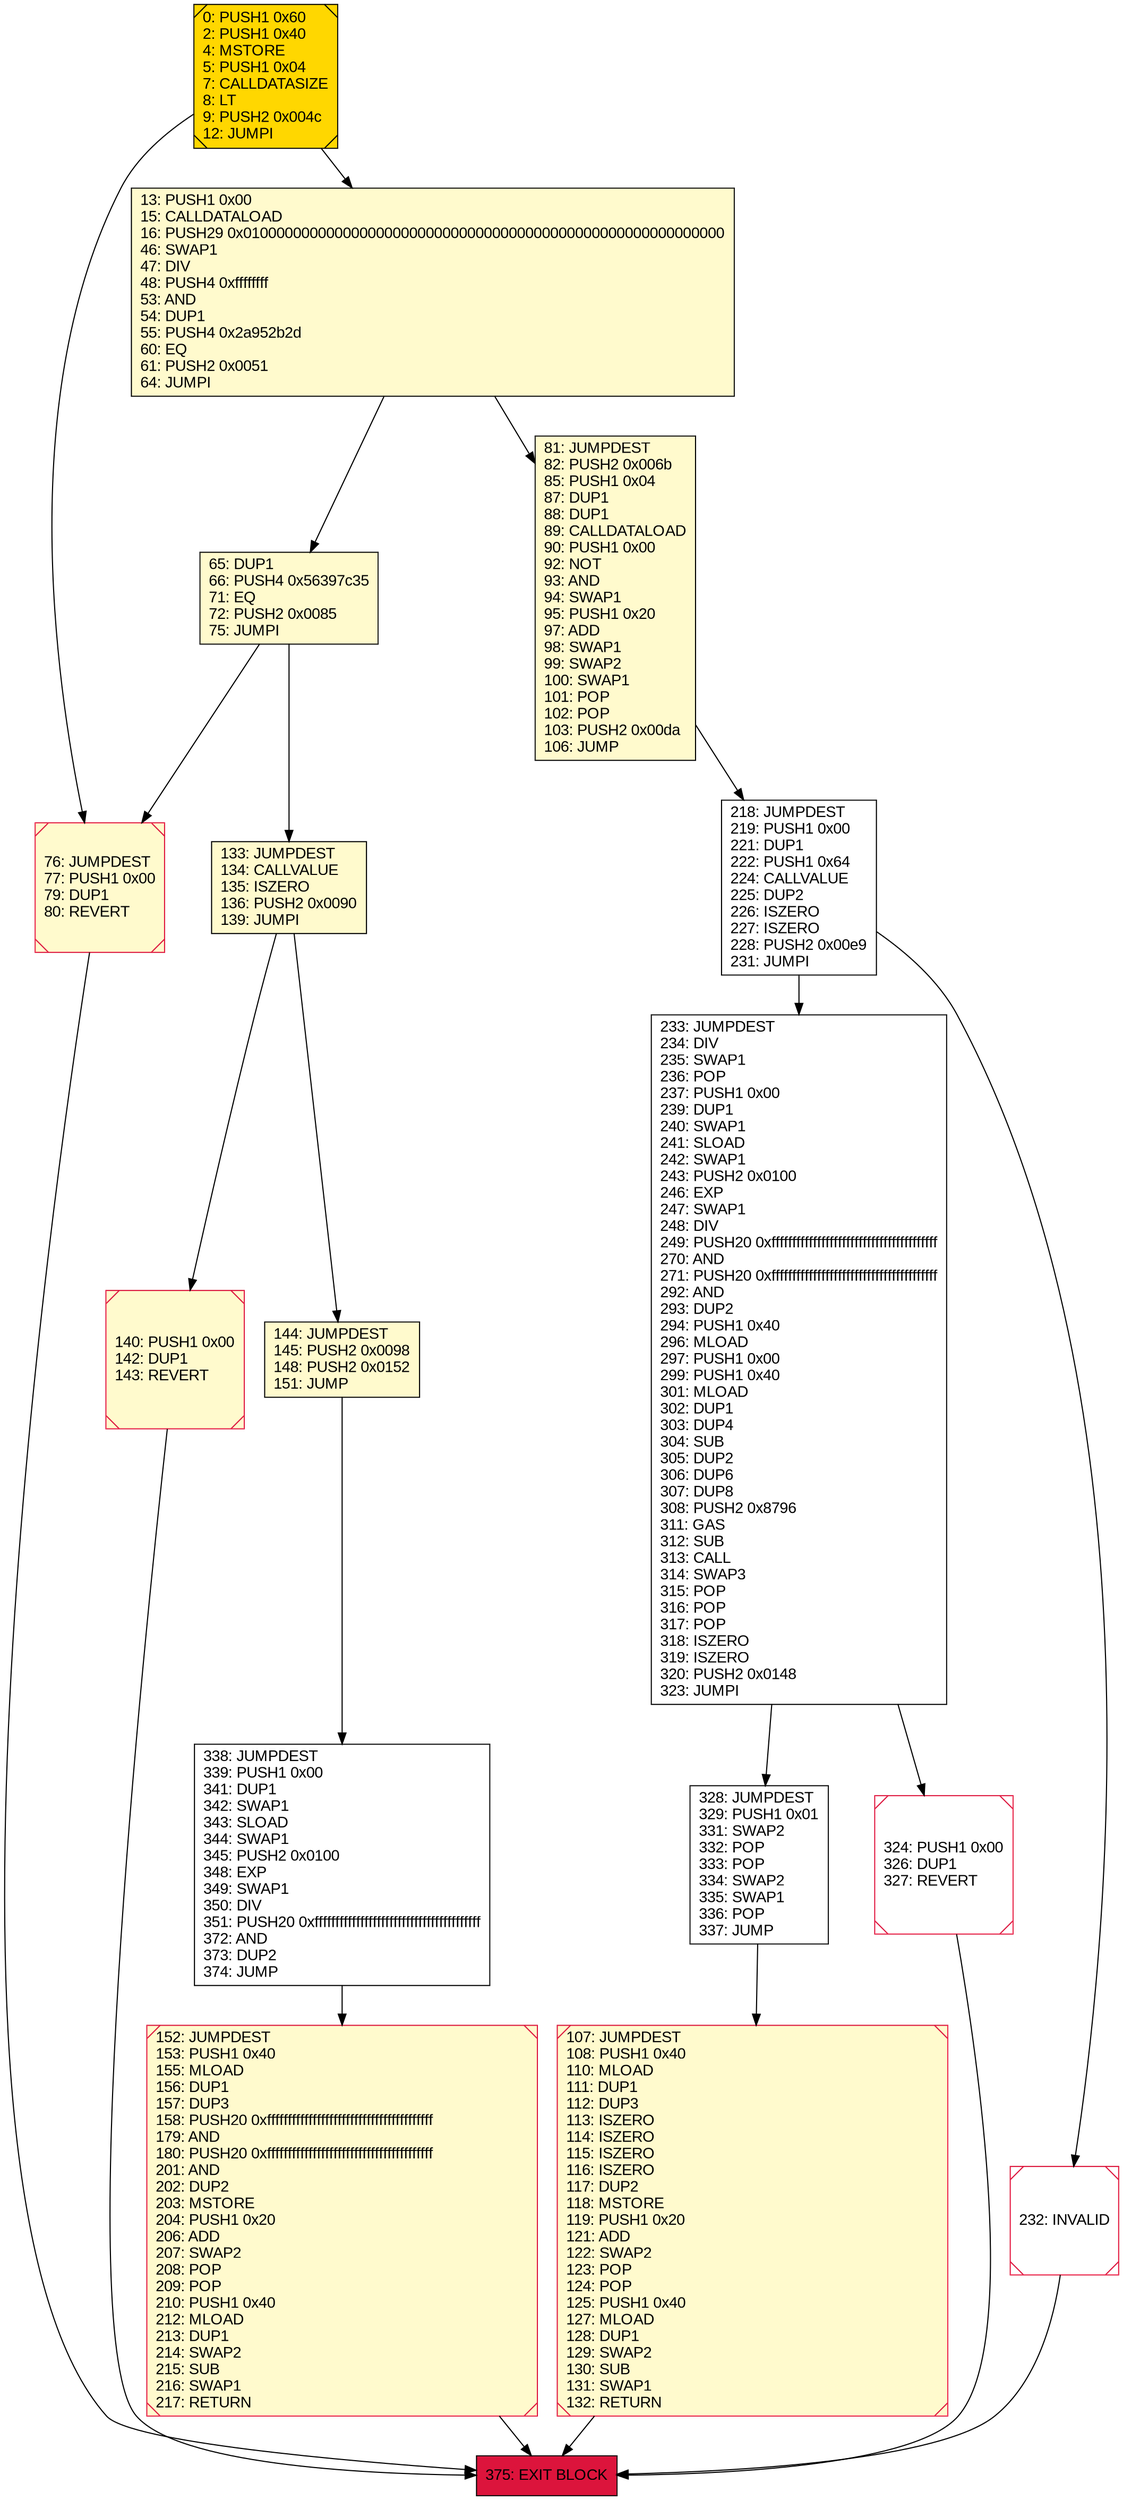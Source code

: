 digraph G {
bgcolor=transparent rankdir=UD;
node [shape=box style=filled color=black fillcolor=white fontname=arial fontcolor=black];
218 [label="218: JUMPDEST\l219: PUSH1 0x00\l221: DUP1\l222: PUSH1 0x64\l224: CALLVALUE\l225: DUP2\l226: ISZERO\l227: ISZERO\l228: PUSH2 0x00e9\l231: JUMPI\l" ];
81 [label="81: JUMPDEST\l82: PUSH2 0x006b\l85: PUSH1 0x04\l87: DUP1\l88: DUP1\l89: CALLDATALOAD\l90: PUSH1 0x00\l92: NOT\l93: AND\l94: SWAP1\l95: PUSH1 0x20\l97: ADD\l98: SWAP1\l99: SWAP2\l100: SWAP1\l101: POP\l102: POP\l103: PUSH2 0x00da\l106: JUMP\l" fillcolor=lemonchiffon ];
338 [label="338: JUMPDEST\l339: PUSH1 0x00\l341: DUP1\l342: SWAP1\l343: SLOAD\l344: SWAP1\l345: PUSH2 0x0100\l348: EXP\l349: SWAP1\l350: DIV\l351: PUSH20 0xffffffffffffffffffffffffffffffffffffffff\l372: AND\l373: DUP2\l374: JUMP\l" ];
324 [label="324: PUSH1 0x00\l326: DUP1\l327: REVERT\l" shape=Msquare color=crimson ];
0 [label="0: PUSH1 0x60\l2: PUSH1 0x40\l4: MSTORE\l5: PUSH1 0x04\l7: CALLDATASIZE\l8: LT\l9: PUSH2 0x004c\l12: JUMPI\l" fillcolor=lemonchiffon shape=Msquare fillcolor=gold ];
144 [label="144: JUMPDEST\l145: PUSH2 0x0098\l148: PUSH2 0x0152\l151: JUMP\l" fillcolor=lemonchiffon ];
76 [label="76: JUMPDEST\l77: PUSH1 0x00\l79: DUP1\l80: REVERT\l" fillcolor=lemonchiffon shape=Msquare color=crimson ];
152 [label="152: JUMPDEST\l153: PUSH1 0x40\l155: MLOAD\l156: DUP1\l157: DUP3\l158: PUSH20 0xffffffffffffffffffffffffffffffffffffffff\l179: AND\l180: PUSH20 0xffffffffffffffffffffffffffffffffffffffff\l201: AND\l202: DUP2\l203: MSTORE\l204: PUSH1 0x20\l206: ADD\l207: SWAP2\l208: POP\l209: POP\l210: PUSH1 0x40\l212: MLOAD\l213: DUP1\l214: SWAP2\l215: SUB\l216: SWAP1\l217: RETURN\l" fillcolor=lemonchiffon shape=Msquare color=crimson ];
140 [label="140: PUSH1 0x00\l142: DUP1\l143: REVERT\l" fillcolor=lemonchiffon shape=Msquare color=crimson ];
65 [label="65: DUP1\l66: PUSH4 0x56397c35\l71: EQ\l72: PUSH2 0x0085\l75: JUMPI\l" fillcolor=lemonchiffon ];
375 [label="375: EXIT BLOCK\l" fillcolor=crimson ];
107 [label="107: JUMPDEST\l108: PUSH1 0x40\l110: MLOAD\l111: DUP1\l112: DUP3\l113: ISZERO\l114: ISZERO\l115: ISZERO\l116: ISZERO\l117: DUP2\l118: MSTORE\l119: PUSH1 0x20\l121: ADD\l122: SWAP2\l123: POP\l124: POP\l125: PUSH1 0x40\l127: MLOAD\l128: DUP1\l129: SWAP2\l130: SUB\l131: SWAP1\l132: RETURN\l" fillcolor=lemonchiffon shape=Msquare color=crimson ];
232 [label="232: INVALID\l" shape=Msquare color=crimson ];
328 [label="328: JUMPDEST\l329: PUSH1 0x01\l331: SWAP2\l332: POP\l333: POP\l334: SWAP2\l335: SWAP1\l336: POP\l337: JUMP\l" ];
13 [label="13: PUSH1 0x00\l15: CALLDATALOAD\l16: PUSH29 0x0100000000000000000000000000000000000000000000000000000000\l46: SWAP1\l47: DIV\l48: PUSH4 0xffffffff\l53: AND\l54: DUP1\l55: PUSH4 0x2a952b2d\l60: EQ\l61: PUSH2 0x0051\l64: JUMPI\l" fillcolor=lemonchiffon ];
233 [label="233: JUMPDEST\l234: DIV\l235: SWAP1\l236: POP\l237: PUSH1 0x00\l239: DUP1\l240: SWAP1\l241: SLOAD\l242: SWAP1\l243: PUSH2 0x0100\l246: EXP\l247: SWAP1\l248: DIV\l249: PUSH20 0xffffffffffffffffffffffffffffffffffffffff\l270: AND\l271: PUSH20 0xffffffffffffffffffffffffffffffffffffffff\l292: AND\l293: DUP2\l294: PUSH1 0x40\l296: MLOAD\l297: PUSH1 0x00\l299: PUSH1 0x40\l301: MLOAD\l302: DUP1\l303: DUP4\l304: SUB\l305: DUP2\l306: DUP6\l307: DUP8\l308: PUSH2 0x8796\l311: GAS\l312: SUB\l313: CALL\l314: SWAP3\l315: POP\l316: POP\l317: POP\l318: ISZERO\l319: ISZERO\l320: PUSH2 0x0148\l323: JUMPI\l" ];
133 [label="133: JUMPDEST\l134: CALLVALUE\l135: ISZERO\l136: PUSH2 0x0090\l139: JUMPI\l" fillcolor=lemonchiffon ];
107 -> 375;
232 -> 375;
81 -> 218;
144 -> 338;
233 -> 328;
65 -> 133;
13 -> 65;
328 -> 107;
0 -> 76;
338 -> 152;
324 -> 375;
133 -> 140;
218 -> 232;
13 -> 81;
133 -> 144;
233 -> 324;
140 -> 375;
0 -> 13;
152 -> 375;
218 -> 233;
65 -> 76;
76 -> 375;
}